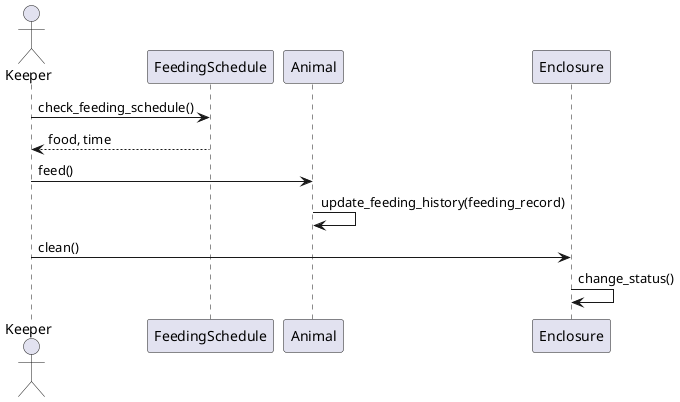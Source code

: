 @startuml
actor Keeper
participant "FeedingSchedule" as Schedule
participant "Animal"
participant "Enclosure"

' Feeding
Keeper -> Schedule : check_feeding_schedule()
Schedule --> Keeper : food, time

Keeper -> Animal : feed()
Animal -> Animal : update_feeding_history(feeding_record)

' Cleaning
Keeper -> Enclosure : clean()
Enclosure -> Enclosure : change_status()
@enduml
